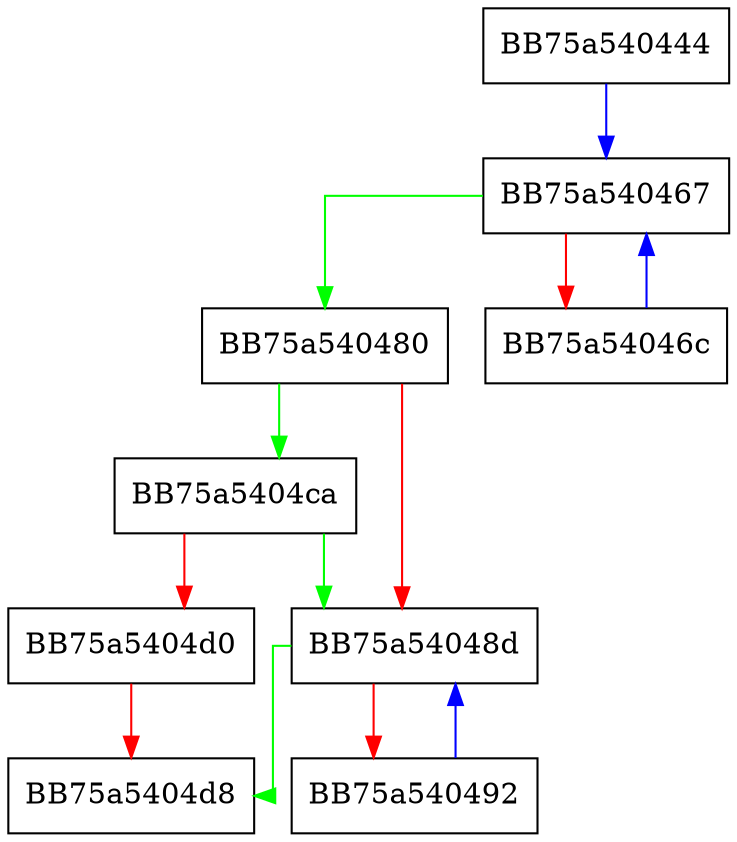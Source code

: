 digraph _Erase {
  node [shape="box"];
  graph [splines=ortho];
  BB75a540444 -> BB75a540467 [color="blue"];
  BB75a540467 -> BB75a540480 [color="green"];
  BB75a540467 -> BB75a54046c [color="red"];
  BB75a54046c -> BB75a540467 [color="blue"];
  BB75a540480 -> BB75a5404ca [color="green"];
  BB75a540480 -> BB75a54048d [color="red"];
  BB75a54048d -> BB75a5404d8 [color="green"];
  BB75a54048d -> BB75a540492 [color="red"];
  BB75a540492 -> BB75a54048d [color="blue"];
  BB75a5404ca -> BB75a54048d [color="green"];
  BB75a5404ca -> BB75a5404d0 [color="red"];
  BB75a5404d0 -> BB75a5404d8 [color="red"];
}